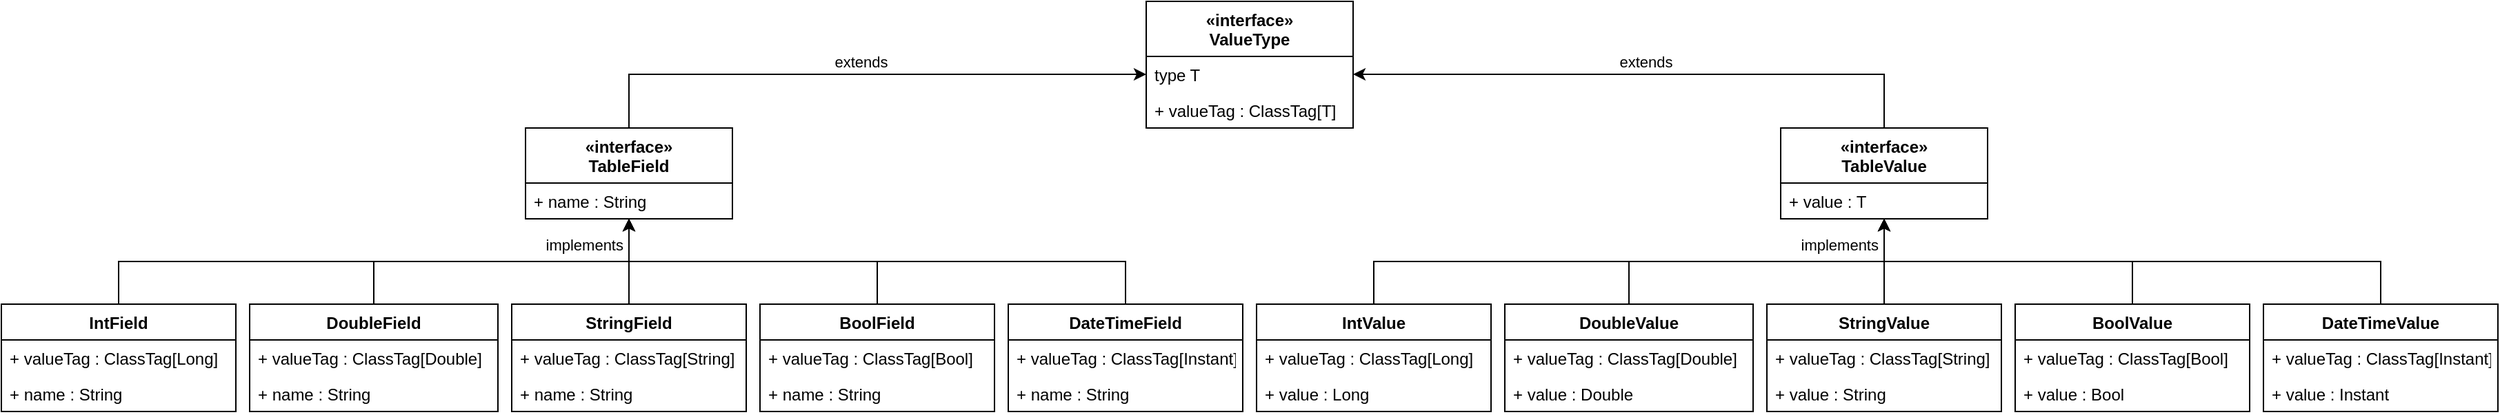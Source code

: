 <mxfile version="20.8.16" type="device"><diagram name="Page-1" id="B9lpnaW1qqNshZ7QzZ8z"><mxGraphModel dx="1927" dy="700" grid="1" gridSize="10" guides="1" tooltips="1" connect="1" arrows="1" fold="1" page="1" pageScale="1" pageWidth="827" pageHeight="1169" math="0" shadow="0"><root><mxCell id="0"/><mxCell id="1" parent="0"/><mxCell id="w6aSz2vb-gjV6Eh1A2lD-3" value="«interface»&#10;ValueType" style="swimlane;fontStyle=1;childLayout=stackLayout;horizontal=1;startSize=40;fillColor=none;horizontalStack=0;resizeParent=1;resizeParentMax=0;resizeLast=0;collapsible=1;marginBottom=0;" vertex="1" parent="1"><mxGeometry x="320" y="80" width="150" height="92" as="geometry"/></mxCell><mxCell id="w6aSz2vb-gjV6Eh1A2lD-4" value="type T" style="text;strokeColor=none;fillColor=none;align=left;verticalAlign=top;spacingLeft=4;spacingRight=4;overflow=hidden;rotatable=0;points=[[0,0.5],[1,0.5]];portConstraint=eastwest;" vertex="1" parent="w6aSz2vb-gjV6Eh1A2lD-3"><mxGeometry y="40" width="150" height="26" as="geometry"/></mxCell><mxCell id="w6aSz2vb-gjV6Eh1A2lD-5" value="+ valueTag : ClassTag[T]" style="text;strokeColor=none;fillColor=none;align=left;verticalAlign=top;spacingLeft=4;spacingRight=4;overflow=hidden;rotatable=0;points=[[0,0.5],[1,0.5]];portConstraint=eastwest;" vertex="1" parent="w6aSz2vb-gjV6Eh1A2lD-3"><mxGeometry y="66" width="150" height="26" as="geometry"/></mxCell><mxCell id="w6aSz2vb-gjV6Eh1A2lD-13" value="extends" style="edgeStyle=orthogonalEdgeStyle;rounded=0;orthogonalLoop=1;jettySize=auto;html=1;exitX=0.5;exitY=0;exitDx=0;exitDy=0;labelPosition=center;verticalLabelPosition=top;align=center;verticalAlign=bottom;" edge="1" parent="1" source="w6aSz2vb-gjV6Eh1A2lD-7" target="w6aSz2vb-gjV6Eh1A2lD-4"><mxGeometry relative="1" as="geometry"><mxPoint as="offset"/></mxGeometry></mxCell><mxCell id="w6aSz2vb-gjV6Eh1A2lD-7" value="«interface»&#10;TableField" style="swimlane;fontStyle=1;childLayout=stackLayout;horizontal=1;startSize=40;fillColor=none;horizontalStack=0;resizeParent=1;resizeParentMax=0;resizeLast=0;collapsible=1;marginBottom=0;" vertex="1" parent="1"><mxGeometry x="-130" y="172" width="150" height="66" as="geometry"/></mxCell><mxCell id="w6aSz2vb-gjV6Eh1A2lD-8" value="+ name : String" style="text;strokeColor=none;fillColor=none;align=left;verticalAlign=top;spacingLeft=4;spacingRight=4;overflow=hidden;rotatable=0;points=[[0,0.5],[1,0.5]];portConstraint=eastwest;" vertex="1" parent="w6aSz2vb-gjV6Eh1A2lD-7"><mxGeometry y="40" width="150" height="26" as="geometry"/></mxCell><mxCell id="w6aSz2vb-gjV6Eh1A2lD-15" value="extends" style="edgeStyle=orthogonalEdgeStyle;rounded=0;orthogonalLoop=1;jettySize=auto;html=1;exitX=0.5;exitY=0;exitDx=0;exitDy=0;entryX=1;entryY=0.5;entryDx=0;entryDy=0;labelPosition=center;verticalLabelPosition=top;align=center;verticalAlign=bottom;" edge="1" parent="1" source="w6aSz2vb-gjV6Eh1A2lD-10" target="w6aSz2vb-gjV6Eh1A2lD-4"><mxGeometry relative="1" as="geometry"/></mxCell><mxCell id="w6aSz2vb-gjV6Eh1A2lD-10" value="«interface»&#10;TableValue" style="swimlane;fontStyle=1;childLayout=stackLayout;horizontal=1;startSize=40;fillColor=none;horizontalStack=0;resizeParent=1;resizeParentMax=0;resizeLast=0;collapsible=1;marginBottom=0;" vertex="1" parent="1"><mxGeometry x="780" y="172" width="150" height="66" as="geometry"/></mxCell><mxCell id="w6aSz2vb-gjV6Eh1A2lD-11" value="+ value : T" style="text;strokeColor=none;fillColor=none;align=left;verticalAlign=top;spacingLeft=4;spacingRight=4;overflow=hidden;rotatable=0;points=[[0,0.5],[1,0.5]];portConstraint=eastwest;" vertex="1" parent="w6aSz2vb-gjV6Eh1A2lD-10"><mxGeometry y="40" width="150" height="26" as="geometry"/></mxCell><mxCell id="w6aSz2vb-gjV6Eh1A2lD-56" style="edgeStyle=orthogonalEdgeStyle;rounded=0;orthogonalLoop=1;jettySize=auto;html=1;exitX=0.5;exitY=0;exitDx=0;exitDy=0;" edge="1" parent="1" source="w6aSz2vb-gjV6Eh1A2lD-23" target="w6aSz2vb-gjV6Eh1A2lD-10"><mxGeometry relative="1" as="geometry"/></mxCell><mxCell id="w6aSz2vb-gjV6Eh1A2lD-23" value="IntValue" style="swimlane;fontStyle=1;childLayout=stackLayout;horizontal=1;startSize=26;fillColor=none;horizontalStack=0;resizeParent=1;resizeParentMax=0;resizeLast=0;collapsible=1;marginBottom=0;" vertex="1" parent="1"><mxGeometry x="400" y="300" width="170" height="78" as="geometry"/></mxCell><mxCell id="w6aSz2vb-gjV6Eh1A2lD-24" value="+ valueTag : ClassTag[Long]" style="text;strokeColor=none;fillColor=none;align=left;verticalAlign=top;spacingLeft=4;spacingRight=4;overflow=hidden;rotatable=0;points=[[0,0.5],[1,0.5]];portConstraint=eastwest;" vertex="1" parent="w6aSz2vb-gjV6Eh1A2lD-23"><mxGeometry y="26" width="170" height="26" as="geometry"/></mxCell><mxCell id="w6aSz2vb-gjV6Eh1A2lD-25" value="+ value : Long" style="text;strokeColor=none;fillColor=none;align=left;verticalAlign=top;spacingLeft=4;spacingRight=4;overflow=hidden;rotatable=0;points=[[0,0.5],[1,0.5]];portConstraint=eastwest;" vertex="1" parent="w6aSz2vb-gjV6Eh1A2lD-23"><mxGeometry y="52" width="170" height="26" as="geometry"/></mxCell><mxCell id="w6aSz2vb-gjV6Eh1A2lD-57" style="edgeStyle=orthogonalEdgeStyle;rounded=0;orthogonalLoop=1;jettySize=auto;html=1;exitX=0.5;exitY=0;exitDx=0;exitDy=0;" edge="1" parent="1" source="w6aSz2vb-gjV6Eh1A2lD-28" target="w6aSz2vb-gjV6Eh1A2lD-10"><mxGeometry relative="1" as="geometry"/></mxCell><mxCell id="w6aSz2vb-gjV6Eh1A2lD-28" value="DoubleValue" style="swimlane;fontStyle=1;childLayout=stackLayout;horizontal=1;startSize=26;fillColor=none;horizontalStack=0;resizeParent=1;resizeParentMax=0;resizeLast=0;collapsible=1;marginBottom=0;" vertex="1" parent="1"><mxGeometry x="580" y="300" width="180" height="78" as="geometry"/></mxCell><mxCell id="w6aSz2vb-gjV6Eh1A2lD-29" value="+ valueTag : ClassTag[Double]" style="text;strokeColor=none;fillColor=none;align=left;verticalAlign=top;spacingLeft=4;spacingRight=4;overflow=hidden;rotatable=0;points=[[0,0.5],[1,0.5]];portConstraint=eastwest;" vertex="1" parent="w6aSz2vb-gjV6Eh1A2lD-28"><mxGeometry y="26" width="180" height="26" as="geometry"/></mxCell><mxCell id="w6aSz2vb-gjV6Eh1A2lD-30" value="+ value : Double" style="text;strokeColor=none;fillColor=none;align=left;verticalAlign=top;spacingLeft=4;spacingRight=4;overflow=hidden;rotatable=0;points=[[0,0.5],[1,0.5]];portConstraint=eastwest;" vertex="1" parent="w6aSz2vb-gjV6Eh1A2lD-28"><mxGeometry y="52" width="180" height="26" as="geometry"/></mxCell><mxCell id="w6aSz2vb-gjV6Eh1A2lD-58" value="implements" style="edgeStyle=orthogonalEdgeStyle;rounded=0;orthogonalLoop=1;jettySize=auto;html=1;exitX=0.5;exitY=0;exitDx=0;exitDy=0;labelPosition=left;verticalLabelPosition=top;align=right;verticalAlign=bottom;spacing=5;" edge="1" parent="1" source="w6aSz2vb-gjV6Eh1A2lD-31" target="w6aSz2vb-gjV6Eh1A2lD-10"><mxGeometry relative="1" as="geometry"/></mxCell><mxCell id="w6aSz2vb-gjV6Eh1A2lD-31" value="StringValue" style="swimlane;fontStyle=1;childLayout=stackLayout;horizontal=1;startSize=26;fillColor=none;horizontalStack=0;resizeParent=1;resizeParentMax=0;resizeLast=0;collapsible=1;marginBottom=0;" vertex="1" parent="1"><mxGeometry x="770" y="300" width="170" height="78" as="geometry"/></mxCell><mxCell id="w6aSz2vb-gjV6Eh1A2lD-32" value="+ valueTag : ClassTag[String]" style="text;strokeColor=none;fillColor=none;align=left;verticalAlign=top;spacingLeft=4;spacingRight=4;overflow=hidden;rotatable=0;points=[[0,0.5],[1,0.5]];portConstraint=eastwest;" vertex="1" parent="w6aSz2vb-gjV6Eh1A2lD-31"><mxGeometry y="26" width="170" height="26" as="geometry"/></mxCell><mxCell id="w6aSz2vb-gjV6Eh1A2lD-33" value="+ value : String" style="text;strokeColor=none;fillColor=none;align=left;verticalAlign=top;spacingLeft=4;spacingRight=4;overflow=hidden;rotatable=0;points=[[0,0.5],[1,0.5]];portConstraint=eastwest;" vertex="1" parent="w6aSz2vb-gjV6Eh1A2lD-31"><mxGeometry y="52" width="170" height="26" as="geometry"/></mxCell><mxCell id="w6aSz2vb-gjV6Eh1A2lD-59" style="edgeStyle=orthogonalEdgeStyle;rounded=0;orthogonalLoop=1;jettySize=auto;html=1;exitX=0.5;exitY=0;exitDx=0;exitDy=0;" edge="1" parent="1" source="w6aSz2vb-gjV6Eh1A2lD-34" target="w6aSz2vb-gjV6Eh1A2lD-10"><mxGeometry relative="1" as="geometry"/></mxCell><mxCell id="w6aSz2vb-gjV6Eh1A2lD-34" value="BoolValue" style="swimlane;fontStyle=1;childLayout=stackLayout;horizontal=1;startSize=26;fillColor=none;horizontalStack=0;resizeParent=1;resizeParentMax=0;resizeLast=0;collapsible=1;marginBottom=0;" vertex="1" parent="1"><mxGeometry x="950" y="300" width="170" height="78" as="geometry"/></mxCell><mxCell id="w6aSz2vb-gjV6Eh1A2lD-35" value="+ valueTag : ClassTag[Bool]" style="text;strokeColor=none;fillColor=none;align=left;verticalAlign=top;spacingLeft=4;spacingRight=4;overflow=hidden;rotatable=0;points=[[0,0.5],[1,0.5]];portConstraint=eastwest;" vertex="1" parent="w6aSz2vb-gjV6Eh1A2lD-34"><mxGeometry y="26" width="170" height="26" as="geometry"/></mxCell><mxCell id="w6aSz2vb-gjV6Eh1A2lD-36" value="+ value : Bool" style="text;strokeColor=none;fillColor=none;align=left;verticalAlign=top;spacingLeft=4;spacingRight=4;overflow=hidden;rotatable=0;points=[[0,0.5],[1,0.5]];portConstraint=eastwest;" vertex="1" parent="w6aSz2vb-gjV6Eh1A2lD-34"><mxGeometry y="52" width="170" height="26" as="geometry"/></mxCell><mxCell id="w6aSz2vb-gjV6Eh1A2lD-60" style="edgeStyle=orthogonalEdgeStyle;rounded=0;orthogonalLoop=1;jettySize=auto;html=1;exitX=0.5;exitY=0;exitDx=0;exitDy=0;" edge="1" parent="1" source="w6aSz2vb-gjV6Eh1A2lD-38" target="w6aSz2vb-gjV6Eh1A2lD-10"><mxGeometry relative="1" as="geometry"/></mxCell><mxCell id="w6aSz2vb-gjV6Eh1A2lD-38" value="DateTimeValue" style="swimlane;fontStyle=1;childLayout=stackLayout;horizontal=1;startSize=26;fillColor=none;horizontalStack=0;resizeParent=1;resizeParentMax=0;resizeLast=0;collapsible=1;marginBottom=0;" vertex="1" parent="1"><mxGeometry x="1130" y="300" width="170" height="78" as="geometry"/></mxCell><mxCell id="w6aSz2vb-gjV6Eh1A2lD-39" value="+ valueTag : ClassTag[Instant]" style="text;strokeColor=none;fillColor=none;align=left;verticalAlign=top;spacingLeft=4;spacingRight=4;overflow=hidden;rotatable=0;points=[[0,0.5],[1,0.5]];portConstraint=eastwest;" vertex="1" parent="w6aSz2vb-gjV6Eh1A2lD-38"><mxGeometry y="26" width="170" height="26" as="geometry"/></mxCell><mxCell id="w6aSz2vb-gjV6Eh1A2lD-40" value="+ value : Instant" style="text;strokeColor=none;fillColor=none;align=left;verticalAlign=top;spacingLeft=4;spacingRight=4;overflow=hidden;rotatable=0;points=[[0,0.5],[1,0.5]];portConstraint=eastwest;" vertex="1" parent="w6aSz2vb-gjV6Eh1A2lD-38"><mxGeometry y="52" width="170" height="26" as="geometry"/></mxCell><mxCell id="w6aSz2vb-gjV6Eh1A2lD-65" style="edgeStyle=orthogonalEdgeStyle;rounded=0;orthogonalLoop=1;jettySize=auto;html=1;exitX=0.5;exitY=0;exitDx=0;exitDy=0;" edge="1" parent="1" source="w6aSz2vb-gjV6Eh1A2lD-41" target="w6aSz2vb-gjV6Eh1A2lD-7"><mxGeometry relative="1" as="geometry"/></mxCell><mxCell id="w6aSz2vb-gjV6Eh1A2lD-41" value="IntField" style="swimlane;fontStyle=1;childLayout=stackLayout;horizontal=1;startSize=26;fillColor=none;horizontalStack=0;resizeParent=1;resizeParentMax=0;resizeLast=0;collapsible=1;marginBottom=0;" vertex="1" parent="1"><mxGeometry x="-510" y="300" width="170" height="78" as="geometry"/></mxCell><mxCell id="w6aSz2vb-gjV6Eh1A2lD-42" value="+ valueTag : ClassTag[Long]" style="text;strokeColor=none;fillColor=none;align=left;verticalAlign=top;spacingLeft=4;spacingRight=4;overflow=hidden;rotatable=0;points=[[0,0.5],[1,0.5]];portConstraint=eastwest;" vertex="1" parent="w6aSz2vb-gjV6Eh1A2lD-41"><mxGeometry y="26" width="170" height="26" as="geometry"/></mxCell><mxCell id="w6aSz2vb-gjV6Eh1A2lD-43" value="+ name : String" style="text;strokeColor=none;fillColor=none;align=left;verticalAlign=top;spacingLeft=4;spacingRight=4;overflow=hidden;rotatable=0;points=[[0,0.5],[1,0.5]];portConstraint=eastwest;" vertex="1" parent="w6aSz2vb-gjV6Eh1A2lD-41"><mxGeometry y="52" width="170" height="26" as="geometry"/></mxCell><mxCell id="w6aSz2vb-gjV6Eh1A2lD-64" style="edgeStyle=orthogonalEdgeStyle;rounded=0;orthogonalLoop=1;jettySize=auto;html=1;exitX=0.5;exitY=0;exitDx=0;exitDy=0;" edge="1" parent="1" source="w6aSz2vb-gjV6Eh1A2lD-44" target="w6aSz2vb-gjV6Eh1A2lD-7"><mxGeometry relative="1" as="geometry"/></mxCell><mxCell id="w6aSz2vb-gjV6Eh1A2lD-44" value="DoubleField" style="swimlane;fontStyle=1;childLayout=stackLayout;horizontal=1;startSize=26;fillColor=none;horizontalStack=0;resizeParent=1;resizeParentMax=0;resizeLast=0;collapsible=1;marginBottom=0;" vertex="1" parent="1"><mxGeometry x="-330" y="300" width="180" height="78" as="geometry"/></mxCell><mxCell id="w6aSz2vb-gjV6Eh1A2lD-45" value="+ valueTag : ClassTag[Double]" style="text;strokeColor=none;fillColor=none;align=left;verticalAlign=top;spacingLeft=4;spacingRight=4;overflow=hidden;rotatable=0;points=[[0,0.5],[1,0.5]];portConstraint=eastwest;" vertex="1" parent="w6aSz2vb-gjV6Eh1A2lD-44"><mxGeometry y="26" width="180" height="26" as="geometry"/></mxCell><mxCell id="w6aSz2vb-gjV6Eh1A2lD-46" value="+ name : String" style="text;strokeColor=none;fillColor=none;align=left;verticalAlign=top;spacingLeft=4;spacingRight=4;overflow=hidden;rotatable=0;points=[[0,0.5],[1,0.5]];portConstraint=eastwest;" vertex="1" parent="w6aSz2vb-gjV6Eh1A2lD-44"><mxGeometry y="52" width="180" height="26" as="geometry"/></mxCell><mxCell id="w6aSz2vb-gjV6Eh1A2lD-61" value="implements" style="edgeStyle=orthogonalEdgeStyle;rounded=0;orthogonalLoop=1;jettySize=auto;html=1;exitX=0.5;exitY=0;exitDx=0;exitDy=0;labelPosition=left;verticalLabelPosition=top;align=right;verticalAlign=bottom;spacing=5;" edge="1" parent="1" source="w6aSz2vb-gjV6Eh1A2lD-47" target="w6aSz2vb-gjV6Eh1A2lD-7"><mxGeometry relative="1" as="geometry"/></mxCell><mxCell id="w6aSz2vb-gjV6Eh1A2lD-47" value="StringField" style="swimlane;fontStyle=1;childLayout=stackLayout;horizontal=1;startSize=26;fillColor=none;horizontalStack=0;resizeParent=1;resizeParentMax=0;resizeLast=0;collapsible=1;marginBottom=0;" vertex="1" parent="1"><mxGeometry x="-140" y="300" width="170" height="78" as="geometry"/></mxCell><mxCell id="w6aSz2vb-gjV6Eh1A2lD-48" value="+ valueTag : ClassTag[String]" style="text;strokeColor=none;fillColor=none;align=left;verticalAlign=top;spacingLeft=4;spacingRight=4;overflow=hidden;rotatable=0;points=[[0,0.5],[1,0.5]];portConstraint=eastwest;" vertex="1" parent="w6aSz2vb-gjV6Eh1A2lD-47"><mxGeometry y="26" width="170" height="26" as="geometry"/></mxCell><mxCell id="w6aSz2vb-gjV6Eh1A2lD-49" value="+ name : String" style="text;strokeColor=none;fillColor=none;align=left;verticalAlign=top;spacingLeft=4;spacingRight=4;overflow=hidden;rotatable=0;points=[[0,0.5],[1,0.5]];portConstraint=eastwest;" vertex="1" parent="w6aSz2vb-gjV6Eh1A2lD-47"><mxGeometry y="52" width="170" height="26" as="geometry"/></mxCell><mxCell id="w6aSz2vb-gjV6Eh1A2lD-62" style="edgeStyle=orthogonalEdgeStyle;rounded=0;orthogonalLoop=1;jettySize=auto;html=1;exitX=0.5;exitY=0;exitDx=0;exitDy=0;" edge="1" parent="1" source="w6aSz2vb-gjV6Eh1A2lD-50" target="w6aSz2vb-gjV6Eh1A2lD-7"><mxGeometry relative="1" as="geometry"/></mxCell><mxCell id="w6aSz2vb-gjV6Eh1A2lD-50" value="BoolField" style="swimlane;fontStyle=1;childLayout=stackLayout;horizontal=1;startSize=26;fillColor=none;horizontalStack=0;resizeParent=1;resizeParentMax=0;resizeLast=0;collapsible=1;marginBottom=0;" vertex="1" parent="1"><mxGeometry x="40" y="300" width="170" height="78" as="geometry"/></mxCell><mxCell id="w6aSz2vb-gjV6Eh1A2lD-51" value="+ valueTag : ClassTag[Bool]" style="text;strokeColor=none;fillColor=none;align=left;verticalAlign=top;spacingLeft=4;spacingRight=4;overflow=hidden;rotatable=0;points=[[0,0.5],[1,0.5]];portConstraint=eastwest;" vertex="1" parent="w6aSz2vb-gjV6Eh1A2lD-50"><mxGeometry y="26" width="170" height="26" as="geometry"/></mxCell><mxCell id="w6aSz2vb-gjV6Eh1A2lD-52" value="+ name : String" style="text;strokeColor=none;fillColor=none;align=left;verticalAlign=top;spacingLeft=4;spacingRight=4;overflow=hidden;rotatable=0;points=[[0,0.5],[1,0.5]];portConstraint=eastwest;" vertex="1" parent="w6aSz2vb-gjV6Eh1A2lD-50"><mxGeometry y="52" width="170" height="26" as="geometry"/></mxCell><mxCell id="w6aSz2vb-gjV6Eh1A2lD-63" style="edgeStyle=orthogonalEdgeStyle;rounded=0;orthogonalLoop=1;jettySize=auto;html=1;exitX=0.5;exitY=0;exitDx=0;exitDy=0;" edge="1" parent="1" source="w6aSz2vb-gjV6Eh1A2lD-53" target="w6aSz2vb-gjV6Eh1A2lD-7"><mxGeometry relative="1" as="geometry"/></mxCell><mxCell id="w6aSz2vb-gjV6Eh1A2lD-53" value="DateTimeField" style="swimlane;fontStyle=1;childLayout=stackLayout;horizontal=1;startSize=26;fillColor=none;horizontalStack=0;resizeParent=1;resizeParentMax=0;resizeLast=0;collapsible=1;marginBottom=0;" vertex="1" parent="1"><mxGeometry x="220" y="300" width="170" height="78" as="geometry"/></mxCell><mxCell id="w6aSz2vb-gjV6Eh1A2lD-54" value="+ valueTag : ClassTag[Instant]" style="text;strokeColor=none;fillColor=none;align=left;verticalAlign=top;spacingLeft=4;spacingRight=4;overflow=hidden;rotatable=0;points=[[0,0.5],[1,0.5]];portConstraint=eastwest;" vertex="1" parent="w6aSz2vb-gjV6Eh1A2lD-53"><mxGeometry y="26" width="170" height="26" as="geometry"/></mxCell><mxCell id="w6aSz2vb-gjV6Eh1A2lD-55" value="+ name : String" style="text;strokeColor=none;fillColor=none;align=left;verticalAlign=top;spacingLeft=4;spacingRight=4;overflow=hidden;rotatable=0;points=[[0,0.5],[1,0.5]];portConstraint=eastwest;" vertex="1" parent="w6aSz2vb-gjV6Eh1A2lD-53"><mxGeometry y="52" width="170" height="26" as="geometry"/></mxCell></root></mxGraphModel></diagram></mxfile>